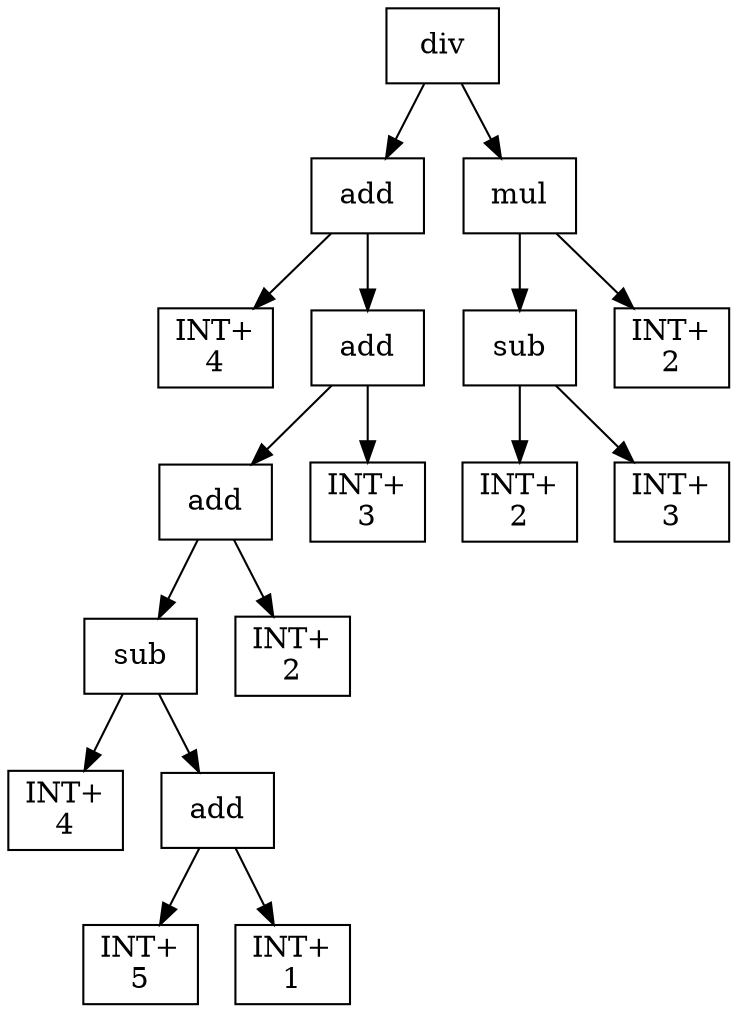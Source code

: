 digraph expr {
  node [shape=box];
  n1 [label="div"];
  n2 [label="add"];
  n3 [label="INT+\n4"];
  n4 [label="add"];
  n5 [label="add"];
  n6 [label="sub"];
  n7 [label="INT+\n4"];
  n8 [label="add"];
  n9 [label="INT+\n5"];
  n10 [label="INT+\n1"];
  n8 -> n9;
  n8 -> n10;
  n6 -> n7;
  n6 -> n8;
  n11 [label="INT+\n2"];
  n5 -> n6;
  n5 -> n11;
  n12 [label="INT+\n3"];
  n4 -> n5;
  n4 -> n12;
  n2 -> n3;
  n2 -> n4;
  n13 [label="mul"];
  n14 [label="sub"];
  n15 [label="INT+\n2"];
  n16 [label="INT+\n3"];
  n14 -> n15;
  n14 -> n16;
  n17 [label="INT+\n2"];
  n13 -> n14;
  n13 -> n17;
  n1 -> n2;
  n1 -> n13;
}